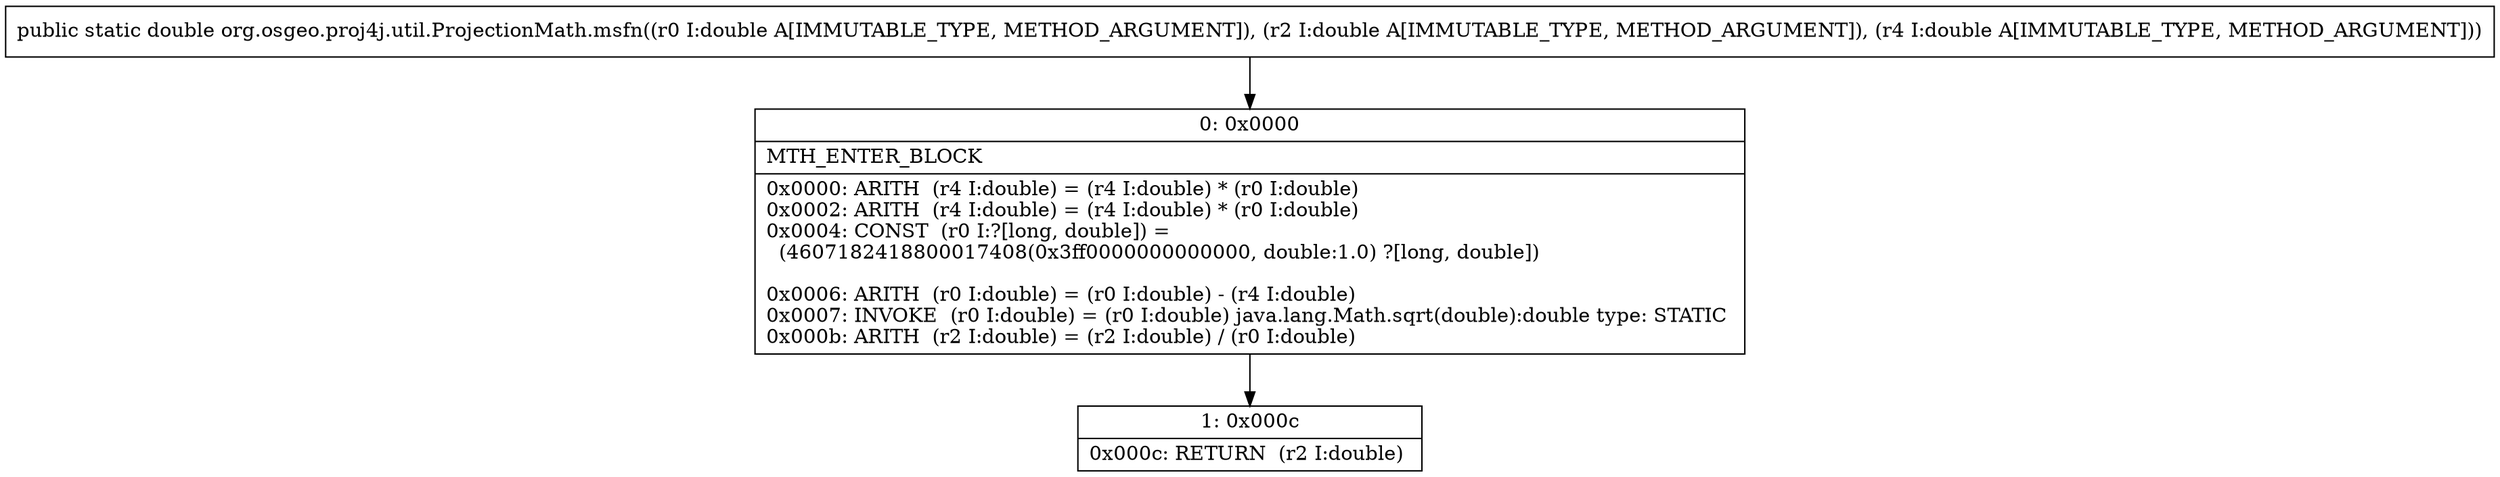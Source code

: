 digraph "CFG fororg.osgeo.proj4j.util.ProjectionMath.msfn(DDD)D" {
Node_0 [shape=record,label="{0\:\ 0x0000|MTH_ENTER_BLOCK\l|0x0000: ARITH  (r4 I:double) = (r4 I:double) * (r0 I:double) \l0x0002: ARITH  (r4 I:double) = (r4 I:double) * (r0 I:double) \l0x0004: CONST  (r0 I:?[long, double]) = \l  (4607182418800017408(0x3ff0000000000000, double:1.0) ?[long, double])\l \l0x0006: ARITH  (r0 I:double) = (r0 I:double) \- (r4 I:double) \l0x0007: INVOKE  (r0 I:double) = (r0 I:double) java.lang.Math.sqrt(double):double type: STATIC \l0x000b: ARITH  (r2 I:double) = (r2 I:double) \/ (r0 I:double) \l}"];
Node_1 [shape=record,label="{1\:\ 0x000c|0x000c: RETURN  (r2 I:double) \l}"];
MethodNode[shape=record,label="{public static double org.osgeo.proj4j.util.ProjectionMath.msfn((r0 I:double A[IMMUTABLE_TYPE, METHOD_ARGUMENT]), (r2 I:double A[IMMUTABLE_TYPE, METHOD_ARGUMENT]), (r4 I:double A[IMMUTABLE_TYPE, METHOD_ARGUMENT])) }"];
MethodNode -> Node_0;
Node_0 -> Node_1;
}

